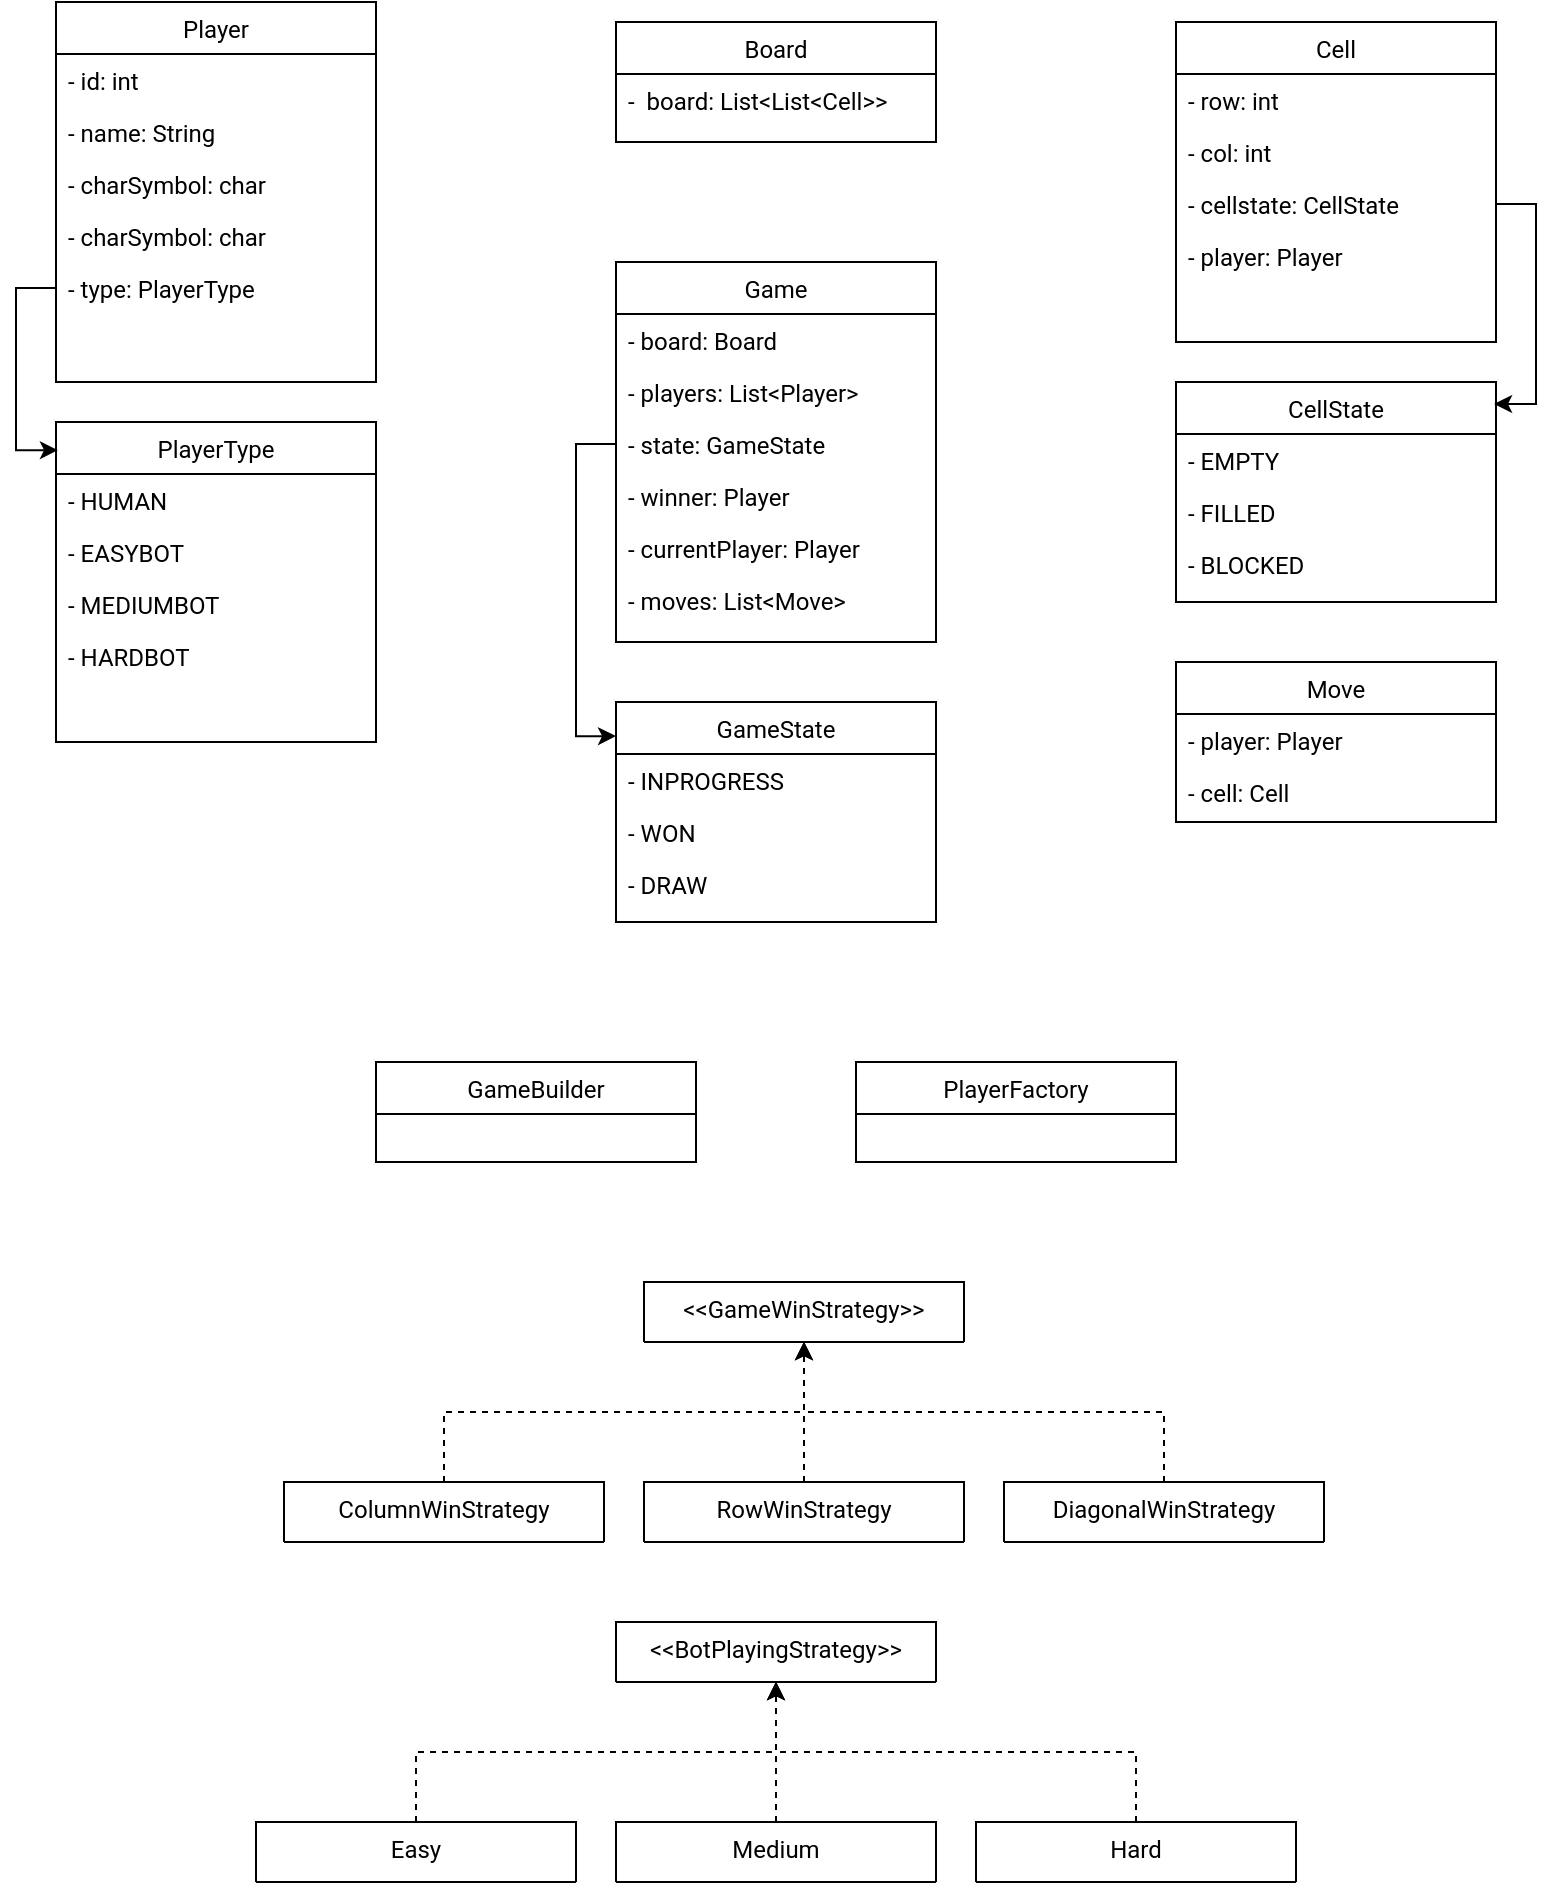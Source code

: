 <mxfile version="21.3.8" type="github">
  <diagram id="C5RBs43oDa-KdzZeNtuy" name="Page-1">
    <mxGraphModel dx="1434" dy="788" grid="1" gridSize="10" guides="1" tooltips="1" connect="1" arrows="1" fold="1" page="1" pageScale="1" pageWidth="827" pageHeight="1169" math="0" shadow="0">
      <root>
        <mxCell id="WIyWlLk6GJQsqaUBKTNV-0" />
        <mxCell id="WIyWlLk6GJQsqaUBKTNV-1" parent="WIyWlLk6GJQsqaUBKTNV-0" />
        <mxCell id="zkfFHV4jXpPFQw0GAbJ--0" value="Board" style="swimlane;fontStyle=0;align=center;verticalAlign=top;childLayout=stackLayout;horizontal=1;startSize=26;horizontalStack=0;resizeParent=1;resizeLast=0;collapsible=1;marginBottom=0;rounded=0;shadow=0;strokeWidth=1;fontFamily=Roboto;fontSource=https%3A%2F%2Ffonts.googleapis.com%2Fcss%3Ffamily%3DRoboto;" parent="WIyWlLk6GJQsqaUBKTNV-1" vertex="1">
          <mxGeometry x="320" y="40" width="160" height="60" as="geometry">
            <mxRectangle x="320" y="160" width="160" height="26" as="alternateBounds" />
          </mxGeometry>
        </mxCell>
        <mxCell id="zkfFHV4jXpPFQw0GAbJ--1" value="-  board: List&lt;List&lt;Cell&gt;&gt; &#xa;" style="text;align=left;verticalAlign=top;spacingLeft=4;spacingRight=4;overflow=hidden;rotatable=0;points=[[0,0.5],[1,0.5]];portConstraint=eastwest;fontFamily=Roboto;fontSource=https%3A%2F%2Ffonts.googleapis.com%2Fcss%3Ffamily%3DRoboto;" parent="zkfFHV4jXpPFQw0GAbJ--0" vertex="1">
          <mxGeometry y="26" width="160" height="34" as="geometry" />
        </mxCell>
        <mxCell id="zkfFHV4jXpPFQw0GAbJ--6" value="Player" style="swimlane;fontStyle=0;align=center;verticalAlign=top;childLayout=stackLayout;horizontal=1;startSize=26;horizontalStack=0;resizeParent=1;resizeLast=0;collapsible=1;marginBottom=0;rounded=0;shadow=0;strokeWidth=1;fontFamily=Roboto;fontSource=https%3A%2F%2Ffonts.googleapis.com%2Fcss%3Ffamily%3DRoboto;" parent="WIyWlLk6GJQsqaUBKTNV-1" vertex="1">
          <mxGeometry x="40" y="30" width="160" height="190" as="geometry">
            <mxRectangle x="40" y="30" width="160" height="26" as="alternateBounds" />
          </mxGeometry>
        </mxCell>
        <mxCell id="zkfFHV4jXpPFQw0GAbJ--7" value="- id: int" style="text;align=left;verticalAlign=top;spacingLeft=4;spacingRight=4;overflow=hidden;rotatable=0;points=[[0,0.5],[1,0.5]];portConstraint=eastwest;fontFamily=Roboto;fontSource=https%3A%2F%2Ffonts.googleapis.com%2Fcss%3Ffamily%3DRoboto;" parent="zkfFHV4jXpPFQw0GAbJ--6" vertex="1">
          <mxGeometry y="26" width="160" height="26" as="geometry" />
        </mxCell>
        <mxCell id="zkfFHV4jXpPFQw0GAbJ--8" value="- name: String" style="text;align=left;verticalAlign=top;spacingLeft=4;spacingRight=4;overflow=hidden;rotatable=0;points=[[0,0.5],[1,0.5]];portConstraint=eastwest;rounded=0;shadow=0;html=0;fontFamily=Roboto;fontSource=https%3A%2F%2Ffonts.googleapis.com%2Fcss%3Ffamily%3DRoboto;" parent="zkfFHV4jXpPFQw0GAbJ--6" vertex="1">
          <mxGeometry y="52" width="160" height="26" as="geometry" />
        </mxCell>
        <mxCell id="4qeIsCYL4UulWV6OSnyI-2" value="- charSymbol: char" style="text;align=left;verticalAlign=top;spacingLeft=4;spacingRight=4;overflow=hidden;rotatable=0;points=[[0,0.5],[1,0.5]];portConstraint=eastwest;rounded=0;shadow=0;html=0;fontFamily=Roboto;fontSource=https%3A%2F%2Ffonts.googleapis.com%2Fcss%3Ffamily%3DRoboto;" parent="zkfFHV4jXpPFQw0GAbJ--6" vertex="1">
          <mxGeometry y="78" width="160" height="26" as="geometry" />
        </mxCell>
        <mxCell id="4qeIsCYL4UulWV6OSnyI-3" value="- charSymbol: char" style="text;align=left;verticalAlign=top;spacingLeft=4;spacingRight=4;overflow=hidden;rotatable=0;points=[[0,0.5],[1,0.5]];portConstraint=eastwest;rounded=0;shadow=0;html=0;fontFamily=Roboto;fontSource=https%3A%2F%2Ffonts.googleapis.com%2Fcss%3Ffamily%3DRoboto;" parent="zkfFHV4jXpPFQw0GAbJ--6" vertex="1">
          <mxGeometry y="104" width="160" height="26" as="geometry" />
        </mxCell>
        <mxCell id="4qeIsCYL4UulWV6OSnyI-4" value="- type: PlayerType" style="text;align=left;verticalAlign=top;spacingLeft=4;spacingRight=4;overflow=hidden;rotatable=0;points=[[0,0.5],[1,0.5]];portConstraint=eastwest;rounded=0;shadow=0;html=0;fontFamily=Roboto;fontSource=https%3A%2F%2Ffonts.googleapis.com%2Fcss%3Ffamily%3DRoboto;" parent="zkfFHV4jXpPFQw0GAbJ--6" vertex="1">
          <mxGeometry y="130" width="160" height="26" as="geometry" />
        </mxCell>
        <mxCell id="zkfFHV4jXpPFQw0GAbJ--13" value="CellState" style="swimlane;fontStyle=0;align=center;verticalAlign=top;childLayout=stackLayout;horizontal=1;startSize=26;horizontalStack=0;resizeParent=1;resizeLast=0;collapsible=1;marginBottom=0;rounded=0;shadow=0;strokeWidth=1;fontFamily=Roboto;fontSource=https%3A%2F%2Ffonts.googleapis.com%2Fcss%3Ffamily%3DRoboto;" parent="WIyWlLk6GJQsqaUBKTNV-1" vertex="1">
          <mxGeometry x="600" y="220" width="160" height="110" as="geometry">
            <mxRectangle x="600" y="310" width="170" height="26" as="alternateBounds" />
          </mxGeometry>
        </mxCell>
        <mxCell id="zkfFHV4jXpPFQw0GAbJ--14" value="- EMPTY" style="text;align=left;verticalAlign=top;spacingLeft=4;spacingRight=4;overflow=hidden;rotatable=0;points=[[0,0.5],[1,0.5]];portConstraint=eastwest;fontFamily=Roboto;fontSource=https%3A%2F%2Ffonts.googleapis.com%2Fcss%3Ffamily%3DRoboto;" parent="zkfFHV4jXpPFQw0GAbJ--13" vertex="1">
          <mxGeometry y="26" width="160" height="26" as="geometry" />
        </mxCell>
        <mxCell id="4qeIsCYL4UulWV6OSnyI-0" value="- FILLED" style="text;align=left;verticalAlign=top;spacingLeft=4;spacingRight=4;overflow=hidden;rotatable=0;points=[[0,0.5],[1,0.5]];portConstraint=eastwest;fontFamily=Roboto;fontSource=https%3A%2F%2Ffonts.googleapis.com%2Fcss%3Ffamily%3DRoboto;" parent="zkfFHV4jXpPFQw0GAbJ--13" vertex="1">
          <mxGeometry y="52" width="160" height="26" as="geometry" />
        </mxCell>
        <mxCell id="4qeIsCYL4UulWV6OSnyI-1" value="- BLOCKED" style="text;align=left;verticalAlign=top;spacingLeft=4;spacingRight=4;overflow=hidden;rotatable=0;points=[[0,0.5],[1,0.5]];portConstraint=eastwest;fontFamily=Roboto;fontSource=https%3A%2F%2Ffonts.googleapis.com%2Fcss%3Ffamily%3DRoboto;" parent="zkfFHV4jXpPFQw0GAbJ--13" vertex="1">
          <mxGeometry y="78" width="160" height="26" as="geometry" />
        </mxCell>
        <mxCell id="zkfFHV4jXpPFQw0GAbJ--17" value="Cell" style="swimlane;fontStyle=0;align=center;verticalAlign=top;childLayout=stackLayout;horizontal=1;startSize=26;horizontalStack=0;resizeParent=1;resizeLast=0;collapsible=1;marginBottom=0;rounded=0;shadow=0;strokeWidth=1;fontFamily=Roboto;fontSource=https%3A%2F%2Ffonts.googleapis.com%2Fcss%3Ffamily%3DRoboto;" parent="WIyWlLk6GJQsqaUBKTNV-1" vertex="1">
          <mxGeometry x="600" y="40" width="160" height="160" as="geometry">
            <mxRectangle x="600" y="480" width="160" height="26" as="alternateBounds" />
          </mxGeometry>
        </mxCell>
        <mxCell id="zkfFHV4jXpPFQw0GAbJ--18" value="- row: int" style="text;align=left;verticalAlign=top;spacingLeft=4;spacingRight=4;overflow=hidden;rotatable=0;points=[[0,0.5],[1,0.5]];portConstraint=eastwest;fontFamily=Roboto;fontSource=https%3A%2F%2Ffonts.googleapis.com%2Fcss%3Ffamily%3DRoboto;" parent="zkfFHV4jXpPFQw0GAbJ--17" vertex="1">
          <mxGeometry y="26" width="160" height="26" as="geometry" />
        </mxCell>
        <mxCell id="zkfFHV4jXpPFQw0GAbJ--19" value="- col: int" style="text;align=left;verticalAlign=top;spacingLeft=4;spacingRight=4;overflow=hidden;rotatable=0;points=[[0,0.5],[1,0.5]];portConstraint=eastwest;rounded=0;shadow=0;html=0;fontFamily=Roboto;fontSource=https%3A%2F%2Ffonts.googleapis.com%2Fcss%3Ffamily%3DRoboto;" parent="zkfFHV4jXpPFQw0GAbJ--17" vertex="1">
          <mxGeometry y="52" width="160" height="26" as="geometry" />
        </mxCell>
        <mxCell id="zkfFHV4jXpPFQw0GAbJ--20" value="- cellstate: CellState" style="text;align=left;verticalAlign=top;spacingLeft=4;spacingRight=4;overflow=hidden;rotatable=0;points=[[0,0.5],[1,0.5]];portConstraint=eastwest;rounded=0;shadow=0;html=0;fontFamily=Roboto;fontSource=https%3A%2F%2Ffonts.googleapis.com%2Fcss%3Ffamily%3DRoboto;" parent="zkfFHV4jXpPFQw0GAbJ--17" vertex="1">
          <mxGeometry y="78" width="160" height="26" as="geometry" />
        </mxCell>
        <mxCell id="zkfFHV4jXpPFQw0GAbJ--21" value="- player: Player" style="text;align=left;verticalAlign=top;spacingLeft=4;spacingRight=4;overflow=hidden;rotatable=0;points=[[0,0.5],[1,0.5]];portConstraint=eastwest;rounded=0;shadow=0;html=0;fontFamily=Roboto;fontSource=https%3A%2F%2Ffonts.googleapis.com%2Fcss%3Ffamily%3DRoboto;" parent="zkfFHV4jXpPFQw0GAbJ--17" vertex="1">
          <mxGeometry y="104" width="160" height="26" as="geometry" />
        </mxCell>
        <mxCell id="4qeIsCYL4UulWV6OSnyI-5" value="PlayerType" style="swimlane;fontStyle=0;align=center;verticalAlign=top;childLayout=stackLayout;horizontal=1;startSize=26;horizontalStack=0;resizeParent=1;resizeLast=0;collapsible=1;marginBottom=0;rounded=0;shadow=0;strokeWidth=1;fontFamily=Roboto;fontSource=https%3A%2F%2Ffonts.googleapis.com%2Fcss%3Ffamily%3DRoboto;" parent="WIyWlLk6GJQsqaUBKTNV-1" vertex="1">
          <mxGeometry x="40" y="240" width="160" height="160" as="geometry">
            <mxRectangle x="40" y="390" width="170" height="26" as="alternateBounds" />
          </mxGeometry>
        </mxCell>
        <mxCell id="4qeIsCYL4UulWV6OSnyI-6" value="- HUMAN" style="text;align=left;verticalAlign=top;spacingLeft=4;spacingRight=4;overflow=hidden;rotatable=0;points=[[0,0.5],[1,0.5]];portConstraint=eastwest;fontFamily=Roboto;fontSource=https%3A%2F%2Ffonts.googleapis.com%2Fcss%3Ffamily%3DRoboto;" parent="4qeIsCYL4UulWV6OSnyI-5" vertex="1">
          <mxGeometry y="26" width="160" height="26" as="geometry" />
        </mxCell>
        <mxCell id="4qeIsCYL4UulWV6OSnyI-7" value="- EASYBOT" style="text;align=left;verticalAlign=top;spacingLeft=4;spacingRight=4;overflow=hidden;rotatable=0;points=[[0,0.5],[1,0.5]];portConstraint=eastwest;fontFamily=Roboto;fontSource=https%3A%2F%2Ffonts.googleapis.com%2Fcss%3Ffamily%3DRoboto;" parent="4qeIsCYL4UulWV6OSnyI-5" vertex="1">
          <mxGeometry y="52" width="160" height="26" as="geometry" />
        </mxCell>
        <mxCell id="4qeIsCYL4UulWV6OSnyI-8" value="- MEDIUMBOT" style="text;align=left;verticalAlign=top;spacingLeft=4;spacingRight=4;overflow=hidden;rotatable=0;points=[[0,0.5],[1,0.5]];portConstraint=eastwest;fontFamily=Roboto;fontSource=https%3A%2F%2Ffonts.googleapis.com%2Fcss%3Ffamily%3DRoboto;" parent="4qeIsCYL4UulWV6OSnyI-5" vertex="1">
          <mxGeometry y="78" width="160" height="26" as="geometry" />
        </mxCell>
        <mxCell id="4qeIsCYL4UulWV6OSnyI-9" value="- HARDBOT" style="text;align=left;verticalAlign=top;spacingLeft=4;spacingRight=4;overflow=hidden;rotatable=0;points=[[0,0.5],[1,0.5]];portConstraint=eastwest;fontFamily=Roboto;fontSource=https%3A%2F%2Ffonts.googleapis.com%2Fcss%3Ffamily%3DRoboto;" parent="4qeIsCYL4UulWV6OSnyI-5" vertex="1">
          <mxGeometry y="104" width="160" height="26" as="geometry" />
        </mxCell>
        <mxCell id="4qeIsCYL4UulWV6OSnyI-10" value="Game" style="swimlane;fontStyle=0;align=center;verticalAlign=top;childLayout=stackLayout;horizontal=1;startSize=26;horizontalStack=0;resizeParent=1;resizeLast=0;collapsible=1;marginBottom=0;rounded=0;shadow=0;strokeWidth=1;fontFamily=Roboto;fontSource=https%3A%2F%2Ffonts.googleapis.com%2Fcss%3Ffamily%3DRoboto;" parent="WIyWlLk6GJQsqaUBKTNV-1" vertex="1">
          <mxGeometry x="320" y="160" width="160" height="190" as="geometry">
            <mxRectangle x="320" y="530" width="160" height="26" as="alternateBounds" />
          </mxGeometry>
        </mxCell>
        <mxCell id="4qeIsCYL4UulWV6OSnyI-11" value="- board: Board" style="text;align=left;verticalAlign=top;spacingLeft=4;spacingRight=4;overflow=hidden;rotatable=0;points=[[0,0.5],[1,0.5]];portConstraint=eastwest;fontFamily=Roboto;fontSource=https%3A%2F%2Ffonts.googleapis.com%2Fcss%3Ffamily%3DRoboto;" parent="4qeIsCYL4UulWV6OSnyI-10" vertex="1">
          <mxGeometry y="26" width="160" height="26" as="geometry" />
        </mxCell>
        <mxCell id="4qeIsCYL4UulWV6OSnyI-12" value="- players: List&lt;Player&gt;" style="text;align=left;verticalAlign=top;spacingLeft=4;spacingRight=4;overflow=hidden;rotatable=0;points=[[0,0.5],[1,0.5]];portConstraint=eastwest;fontFamily=Roboto;fontSource=https%3A%2F%2Ffonts.googleapis.com%2Fcss%3Ffamily%3DRoboto;" parent="4qeIsCYL4UulWV6OSnyI-10" vertex="1">
          <mxGeometry y="52" width="160" height="26" as="geometry" />
        </mxCell>
        <mxCell id="4qeIsCYL4UulWV6OSnyI-13" value="- state: GameState" style="text;align=left;verticalAlign=top;spacingLeft=4;spacingRight=4;overflow=hidden;rotatable=0;points=[[0,0.5],[1,0.5]];portConstraint=eastwest;fontFamily=Roboto;fontSource=https%3A%2F%2Ffonts.googleapis.com%2Fcss%3Ffamily%3DRoboto;" parent="4qeIsCYL4UulWV6OSnyI-10" vertex="1">
          <mxGeometry y="78" width="160" height="26" as="geometry" />
        </mxCell>
        <mxCell id="4qeIsCYL4UulWV6OSnyI-20" value="- winner: Player" style="text;align=left;verticalAlign=top;spacingLeft=4;spacingRight=4;overflow=hidden;rotatable=0;points=[[0,0.5],[1,0.5]];portConstraint=eastwest;fontFamily=Roboto;fontSource=https%3A%2F%2Ffonts.googleapis.com%2Fcss%3Ffamily%3DRoboto;" parent="4qeIsCYL4UulWV6OSnyI-10" vertex="1">
          <mxGeometry y="104" width="160" height="26" as="geometry" />
        </mxCell>
        <mxCell id="4qeIsCYL4UulWV6OSnyI-21" value="- currentPlayer: Player" style="text;align=left;verticalAlign=top;spacingLeft=4;spacingRight=4;overflow=hidden;rotatable=0;points=[[0,0.5],[1,0.5]];portConstraint=eastwest;fontFamily=Roboto;fontSource=https%3A%2F%2Ffonts.googleapis.com%2Fcss%3Ffamily%3DRoboto;" parent="4qeIsCYL4UulWV6OSnyI-10" vertex="1">
          <mxGeometry y="130" width="160" height="26" as="geometry" />
        </mxCell>
        <mxCell id="4qeIsCYL4UulWV6OSnyI-22" value="- moves: List&lt;Move&gt;" style="text;align=left;verticalAlign=top;spacingLeft=4;spacingRight=4;overflow=hidden;rotatable=0;points=[[0,0.5],[1,0.5]];portConstraint=eastwest;fontFamily=Roboto;fontSource=https%3A%2F%2Ffonts.googleapis.com%2Fcss%3Ffamily%3DRoboto;" parent="4qeIsCYL4UulWV6OSnyI-10" vertex="1">
          <mxGeometry y="156" width="160" height="26" as="geometry" />
        </mxCell>
        <mxCell id="4qeIsCYL4UulWV6OSnyI-14" value="GameState" style="swimlane;fontStyle=0;align=center;verticalAlign=top;childLayout=stackLayout;horizontal=1;startSize=26;horizontalStack=0;resizeParent=1;resizeLast=0;collapsible=1;marginBottom=0;rounded=0;shadow=0;strokeWidth=1;fontFamily=Roboto;fontSource=https%3A%2F%2Ffonts.googleapis.com%2Fcss%3Ffamily%3DRoboto;" parent="WIyWlLk6GJQsqaUBKTNV-1" vertex="1">
          <mxGeometry x="320" y="380" width="160" height="110" as="geometry">
            <mxRectangle x="329" y="890" width="170" height="26" as="alternateBounds" />
          </mxGeometry>
        </mxCell>
        <mxCell id="4qeIsCYL4UulWV6OSnyI-15" value="- INPROGRESS" style="text;align=left;verticalAlign=top;spacingLeft=4;spacingRight=4;overflow=hidden;rotatable=0;points=[[0,0.5],[1,0.5]];portConstraint=eastwest;fontFamily=Roboto;fontSource=https%3A%2F%2Ffonts.googleapis.com%2Fcss%3Ffamily%3DRoboto;" parent="4qeIsCYL4UulWV6OSnyI-14" vertex="1">
          <mxGeometry y="26" width="160" height="26" as="geometry" />
        </mxCell>
        <mxCell id="4qeIsCYL4UulWV6OSnyI-16" value="- WON" style="text;align=left;verticalAlign=top;spacingLeft=4;spacingRight=4;overflow=hidden;rotatable=0;points=[[0,0.5],[1,0.5]];portConstraint=eastwest;fontFamily=Roboto;fontSource=https%3A%2F%2Ffonts.googleapis.com%2Fcss%3Ffamily%3DRoboto;" parent="4qeIsCYL4UulWV6OSnyI-14" vertex="1">
          <mxGeometry y="52" width="160" height="26" as="geometry" />
        </mxCell>
        <mxCell id="4qeIsCYL4UulWV6OSnyI-17" value="- DRAW" style="text;align=left;verticalAlign=top;spacingLeft=4;spacingRight=4;overflow=hidden;rotatable=0;points=[[0,0.5],[1,0.5]];portConstraint=eastwest;fontFamily=Roboto;fontSource=https%3A%2F%2Ffonts.googleapis.com%2Fcss%3Ffamily%3DRoboto;" parent="4qeIsCYL4UulWV6OSnyI-14" vertex="1">
          <mxGeometry y="78" width="160" height="26" as="geometry" />
        </mxCell>
        <mxCell id="4qeIsCYL4UulWV6OSnyI-23" value="Move" style="swimlane;fontStyle=0;align=center;verticalAlign=top;childLayout=stackLayout;horizontal=1;startSize=26;horizontalStack=0;resizeParent=1;resizeLast=0;collapsible=1;marginBottom=0;rounded=0;shadow=0;strokeWidth=1;fontFamily=Roboto;fontSource=https%3A%2F%2Ffonts.googleapis.com%2Fcss%3Ffamily%3DRoboto;" parent="WIyWlLk6GJQsqaUBKTNV-1" vertex="1">
          <mxGeometry x="600" y="360" width="160" height="80" as="geometry">
            <mxRectangle x="570" y="730" width="160" height="26" as="alternateBounds" />
          </mxGeometry>
        </mxCell>
        <mxCell id="4qeIsCYL4UulWV6OSnyI-24" value="- player: Player" style="text;align=left;verticalAlign=top;spacingLeft=4;spacingRight=4;overflow=hidden;rotatable=0;points=[[0,0.5],[1,0.5]];portConstraint=eastwest;fontFamily=Roboto;fontSource=https%3A%2F%2Ffonts.googleapis.com%2Fcss%3Ffamily%3DRoboto;" parent="4qeIsCYL4UulWV6OSnyI-23" vertex="1">
          <mxGeometry y="26" width="160" height="26" as="geometry" />
        </mxCell>
        <mxCell id="4qeIsCYL4UulWV6OSnyI-25" value="- cell: Cell" style="text;align=left;verticalAlign=top;spacingLeft=4;spacingRight=4;overflow=hidden;rotatable=0;points=[[0,0.5],[1,0.5]];portConstraint=eastwest;rounded=0;shadow=0;html=0;fontFamily=Roboto;fontSource=https%3A%2F%2Ffonts.googleapis.com%2Fcss%3Ffamily%3DRoboto;" parent="4qeIsCYL4UulWV6OSnyI-23" vertex="1">
          <mxGeometry y="52" width="160" height="26" as="geometry" />
        </mxCell>
        <mxCell id="4qeIsCYL4UulWV6OSnyI-34" style="edgeStyle=orthogonalEdgeStyle;rounded=0;orthogonalLoop=1;jettySize=auto;html=1;exitX=0;exitY=0.5;exitDx=0;exitDy=0;entryX=0.006;entryY=0.088;entryDx=0;entryDy=0;entryPerimeter=0;" parent="WIyWlLk6GJQsqaUBKTNV-1" source="4qeIsCYL4UulWV6OSnyI-4" target="4qeIsCYL4UulWV6OSnyI-5" edge="1">
          <mxGeometry relative="1" as="geometry" />
        </mxCell>
        <mxCell id="4qeIsCYL4UulWV6OSnyI-37" style="edgeStyle=orthogonalEdgeStyle;rounded=0;orthogonalLoop=1;jettySize=auto;html=1;exitX=1;exitY=0.5;exitDx=0;exitDy=0;entryX=0.994;entryY=0.1;entryDx=0;entryDy=0;entryPerimeter=0;" parent="WIyWlLk6GJQsqaUBKTNV-1" source="zkfFHV4jXpPFQw0GAbJ--20" target="zkfFHV4jXpPFQw0GAbJ--13" edge="1">
          <mxGeometry relative="1" as="geometry" />
        </mxCell>
        <mxCell id="4qeIsCYL4UulWV6OSnyI-49" style="edgeStyle=orthogonalEdgeStyle;rounded=0;orthogonalLoop=1;jettySize=auto;html=1;exitX=0;exitY=0.5;exitDx=0;exitDy=0;entryX=0;entryY=0.155;entryDx=0;entryDy=0;entryPerimeter=0;" parent="WIyWlLk6GJQsqaUBKTNV-1" source="4qeIsCYL4UulWV6OSnyI-13" target="4qeIsCYL4UulWV6OSnyI-14" edge="1">
          <mxGeometry relative="1" as="geometry" />
        </mxCell>
        <mxCell id="4qeIsCYL4UulWV6OSnyI-50" value="GameBuilder" style="swimlane;fontStyle=0;align=center;verticalAlign=top;childLayout=stackLayout;horizontal=1;startSize=26;horizontalStack=0;resizeParent=1;resizeLast=0;collapsible=1;marginBottom=0;rounded=0;shadow=0;strokeWidth=1;fontFamily=Roboto;fontSource=https%3A%2F%2Ffonts.googleapis.com%2Fcss%3Ffamily%3DRoboto;" parent="WIyWlLk6GJQsqaUBKTNV-1" vertex="1">
          <mxGeometry x="200" y="560" width="160" height="50" as="geometry">
            <mxRectangle x="320" y="530" width="160" height="26" as="alternateBounds" />
          </mxGeometry>
        </mxCell>
        <mxCell id="4qeIsCYL4UulWV6OSnyI-57" value="PlayerFactory" style="swimlane;fontStyle=0;align=center;verticalAlign=top;childLayout=stackLayout;horizontal=1;startSize=26;horizontalStack=0;resizeParent=1;resizeLast=0;collapsible=1;marginBottom=0;rounded=0;shadow=0;strokeWidth=1;fontFamily=Roboto;fontSource=https%3A%2F%2Ffonts.googleapis.com%2Fcss%3Ffamily%3DRoboto;" parent="WIyWlLk6GJQsqaUBKTNV-1" vertex="1">
          <mxGeometry x="440" y="560" width="160" height="50" as="geometry">
            <mxRectangle x="320" y="530" width="160" height="26" as="alternateBounds" />
          </mxGeometry>
        </mxCell>
        <mxCell id="4qeIsCYL4UulWV6OSnyI-60" value="&lt;&lt;GameWinStrategy&gt;&gt;" style="swimlane;fontStyle=0;align=center;verticalAlign=top;childLayout=stackLayout;horizontal=1;startSize=50;horizontalStack=0;resizeParent=1;resizeLast=0;collapsible=1;marginBottom=0;rounded=0;shadow=0;strokeWidth=1;fontFamily=Roboto;fontSource=https%3A%2F%2Ffonts.googleapis.com%2Fcss%3Ffamily%3DRoboto;" parent="WIyWlLk6GJQsqaUBKTNV-1" vertex="1">
          <mxGeometry x="334" y="670" width="160" height="30" as="geometry">
            <mxRectangle x="320" y="530" width="160" height="26" as="alternateBounds" />
          </mxGeometry>
        </mxCell>
        <mxCell id="4qeIsCYL4UulWV6OSnyI-71" style="edgeStyle=orthogonalEdgeStyle;rounded=0;orthogonalLoop=1;jettySize=auto;html=1;exitX=0.5;exitY=0;exitDx=0;exitDy=0;entryX=0.5;entryY=1;entryDx=0;entryDy=0;dashed=1;" parent="WIyWlLk6GJQsqaUBKTNV-1" source="4qeIsCYL4UulWV6OSnyI-61" target="4qeIsCYL4UulWV6OSnyI-60" edge="1">
          <mxGeometry relative="1" as="geometry" />
        </mxCell>
        <mxCell id="4qeIsCYL4UulWV6OSnyI-61" value="ColumnWinStrategy" style="swimlane;fontStyle=0;align=center;verticalAlign=top;childLayout=stackLayout;horizontal=1;startSize=50;horizontalStack=0;resizeParent=1;resizeLast=0;collapsible=1;marginBottom=0;rounded=0;shadow=0;strokeWidth=1;fontFamily=Roboto;fontSource=https%3A%2F%2Ffonts.googleapis.com%2Fcss%3Ffamily%3DRoboto;" parent="WIyWlLk6GJQsqaUBKTNV-1" vertex="1">
          <mxGeometry x="154" y="770" width="160" height="30" as="geometry">
            <mxRectangle x="320" y="530" width="160" height="26" as="alternateBounds" />
          </mxGeometry>
        </mxCell>
        <mxCell id="4qeIsCYL4UulWV6OSnyI-69" style="edgeStyle=orthogonalEdgeStyle;rounded=0;orthogonalLoop=1;jettySize=auto;html=1;exitX=0.5;exitY=0;exitDx=0;exitDy=0;entryX=0.5;entryY=1;entryDx=0;entryDy=0;dashed=1;" parent="WIyWlLk6GJQsqaUBKTNV-1" source="4qeIsCYL4UulWV6OSnyI-62" target="4qeIsCYL4UulWV6OSnyI-60" edge="1">
          <mxGeometry relative="1" as="geometry" />
        </mxCell>
        <mxCell id="4qeIsCYL4UulWV6OSnyI-62" value="RowWinStrategy" style="swimlane;fontStyle=0;align=center;verticalAlign=top;childLayout=stackLayout;horizontal=1;startSize=50;horizontalStack=0;resizeParent=1;resizeLast=0;collapsible=1;marginBottom=0;rounded=0;shadow=0;strokeWidth=1;fontFamily=Roboto;fontSource=https%3A%2F%2Ffonts.googleapis.com%2Fcss%3Ffamily%3DRoboto;" parent="WIyWlLk6GJQsqaUBKTNV-1" vertex="1">
          <mxGeometry x="334" y="770" width="160" height="30" as="geometry">
            <mxRectangle x="320" y="530" width="160" height="26" as="alternateBounds" />
          </mxGeometry>
        </mxCell>
        <mxCell id="4qeIsCYL4UulWV6OSnyI-70" style="edgeStyle=orthogonalEdgeStyle;rounded=0;orthogonalLoop=1;jettySize=auto;html=1;exitX=0.5;exitY=0;exitDx=0;exitDy=0;entryX=0.5;entryY=1;entryDx=0;entryDy=0;dashed=1;" parent="WIyWlLk6GJQsqaUBKTNV-1" source="4qeIsCYL4UulWV6OSnyI-63" target="4qeIsCYL4UulWV6OSnyI-60" edge="1">
          <mxGeometry relative="1" as="geometry" />
        </mxCell>
        <mxCell id="4qeIsCYL4UulWV6OSnyI-63" value="DiagonalWinStrategy" style="swimlane;fontStyle=0;align=center;verticalAlign=top;childLayout=stackLayout;horizontal=1;startSize=50;horizontalStack=0;resizeParent=1;resizeLast=0;collapsible=1;marginBottom=0;rounded=0;shadow=0;strokeWidth=1;fontFamily=Roboto;fontSource=https%3A%2F%2Ffonts.googleapis.com%2Fcss%3Ffamily%3DRoboto;" parent="WIyWlLk6GJQsqaUBKTNV-1" vertex="1">
          <mxGeometry x="514" y="770" width="160" height="30" as="geometry">
            <mxRectangle x="320" y="530" width="160" height="26" as="alternateBounds" />
          </mxGeometry>
        </mxCell>
        <mxCell id="4qeIsCYL4UulWV6OSnyI-72" value="&lt;&lt;BotPlayingStrategy&gt;&gt;" style="swimlane;fontStyle=0;align=center;verticalAlign=top;childLayout=stackLayout;horizontal=1;startSize=50;horizontalStack=0;resizeParent=1;resizeLast=0;collapsible=1;marginBottom=0;rounded=0;shadow=0;strokeWidth=1;fontFamily=Roboto;fontSource=https%3A%2F%2Ffonts.googleapis.com%2Fcss%3Ffamily%3DRoboto;" parent="WIyWlLk6GJQsqaUBKTNV-1" vertex="1">
          <mxGeometry x="320" y="840" width="160" height="30" as="geometry">
            <mxRectangle x="320" y="530" width="160" height="26" as="alternateBounds" />
          </mxGeometry>
        </mxCell>
        <mxCell id="4qeIsCYL4UulWV6OSnyI-73" style="edgeStyle=orthogonalEdgeStyle;rounded=0;orthogonalLoop=1;jettySize=auto;html=1;exitX=0.5;exitY=0;exitDx=0;exitDy=0;entryX=0.5;entryY=1;entryDx=0;entryDy=0;dashed=1;" parent="WIyWlLk6GJQsqaUBKTNV-1" source="4qeIsCYL4UulWV6OSnyI-74" target="4qeIsCYL4UulWV6OSnyI-72" edge="1">
          <mxGeometry relative="1" as="geometry" />
        </mxCell>
        <mxCell id="4qeIsCYL4UulWV6OSnyI-74" value="Easy" style="swimlane;fontStyle=0;align=center;verticalAlign=top;childLayout=stackLayout;horizontal=1;startSize=60;horizontalStack=0;resizeParent=1;resizeLast=0;collapsible=1;marginBottom=0;rounded=0;shadow=0;strokeWidth=1;fontFamily=Roboto;fontSource=https%3A%2F%2Ffonts.googleapis.com%2Fcss%3Ffamily%3DRoboto;" parent="WIyWlLk6GJQsqaUBKTNV-1" vertex="1">
          <mxGeometry x="140" y="940" width="160" height="30" as="geometry">
            <mxRectangle x="320" y="530" width="160" height="26" as="alternateBounds" />
          </mxGeometry>
        </mxCell>
        <mxCell id="4qeIsCYL4UulWV6OSnyI-75" style="edgeStyle=orthogonalEdgeStyle;rounded=0;orthogonalLoop=1;jettySize=auto;html=1;exitX=0.5;exitY=0;exitDx=0;exitDy=0;entryX=0.5;entryY=1;entryDx=0;entryDy=0;dashed=1;" parent="WIyWlLk6GJQsqaUBKTNV-1" source="4qeIsCYL4UulWV6OSnyI-76" target="4qeIsCYL4UulWV6OSnyI-72" edge="1">
          <mxGeometry relative="1" as="geometry" />
        </mxCell>
        <mxCell id="4qeIsCYL4UulWV6OSnyI-76" value="Medium" style="swimlane;fontStyle=0;align=center;verticalAlign=top;childLayout=stackLayout;horizontal=1;startSize=50;horizontalStack=0;resizeParent=1;resizeLast=0;collapsible=1;marginBottom=0;rounded=0;shadow=0;strokeWidth=1;fontFamily=Roboto;fontSource=https%3A%2F%2Ffonts.googleapis.com%2Fcss%3Ffamily%3DRoboto;" parent="WIyWlLk6GJQsqaUBKTNV-1" vertex="1">
          <mxGeometry x="320" y="940" width="160" height="30" as="geometry">
            <mxRectangle x="320" y="530" width="160" height="26" as="alternateBounds" />
          </mxGeometry>
        </mxCell>
        <mxCell id="4qeIsCYL4UulWV6OSnyI-77" style="edgeStyle=orthogonalEdgeStyle;rounded=0;orthogonalLoop=1;jettySize=auto;html=1;exitX=0.5;exitY=0;exitDx=0;exitDy=0;entryX=0.5;entryY=1;entryDx=0;entryDy=0;dashed=1;" parent="WIyWlLk6GJQsqaUBKTNV-1" source="4qeIsCYL4UulWV6OSnyI-78" target="4qeIsCYL4UulWV6OSnyI-72" edge="1">
          <mxGeometry relative="1" as="geometry" />
        </mxCell>
        <mxCell id="4qeIsCYL4UulWV6OSnyI-78" value="Hard" style="swimlane;fontStyle=0;align=center;verticalAlign=top;childLayout=stackLayout;horizontal=1;startSize=50;horizontalStack=0;resizeParent=1;resizeLast=0;collapsible=1;marginBottom=0;rounded=0;shadow=0;strokeWidth=1;fontFamily=Roboto;fontSource=https%3A%2F%2Ffonts.googleapis.com%2Fcss%3Ffamily%3DRoboto;" parent="WIyWlLk6GJQsqaUBKTNV-1" vertex="1">
          <mxGeometry x="500" y="940" width="160" height="30" as="geometry">
            <mxRectangle x="320" y="530" width="160" height="26" as="alternateBounds" />
          </mxGeometry>
        </mxCell>
        <mxCell id="4qeIsCYL4UulWV6OSnyI-80" style="edgeStyle=orthogonalEdgeStyle;rounded=0;orthogonalLoop=1;jettySize=auto;html=1;exitX=0.5;exitY=1;exitDx=0;exitDy=0;" parent="WIyWlLk6GJQsqaUBKTNV-1" source="4qeIsCYL4UulWV6OSnyI-76" target="4qeIsCYL4UulWV6OSnyI-76" edge="1">
          <mxGeometry relative="1" as="geometry" />
        </mxCell>
      </root>
    </mxGraphModel>
  </diagram>
</mxfile>
